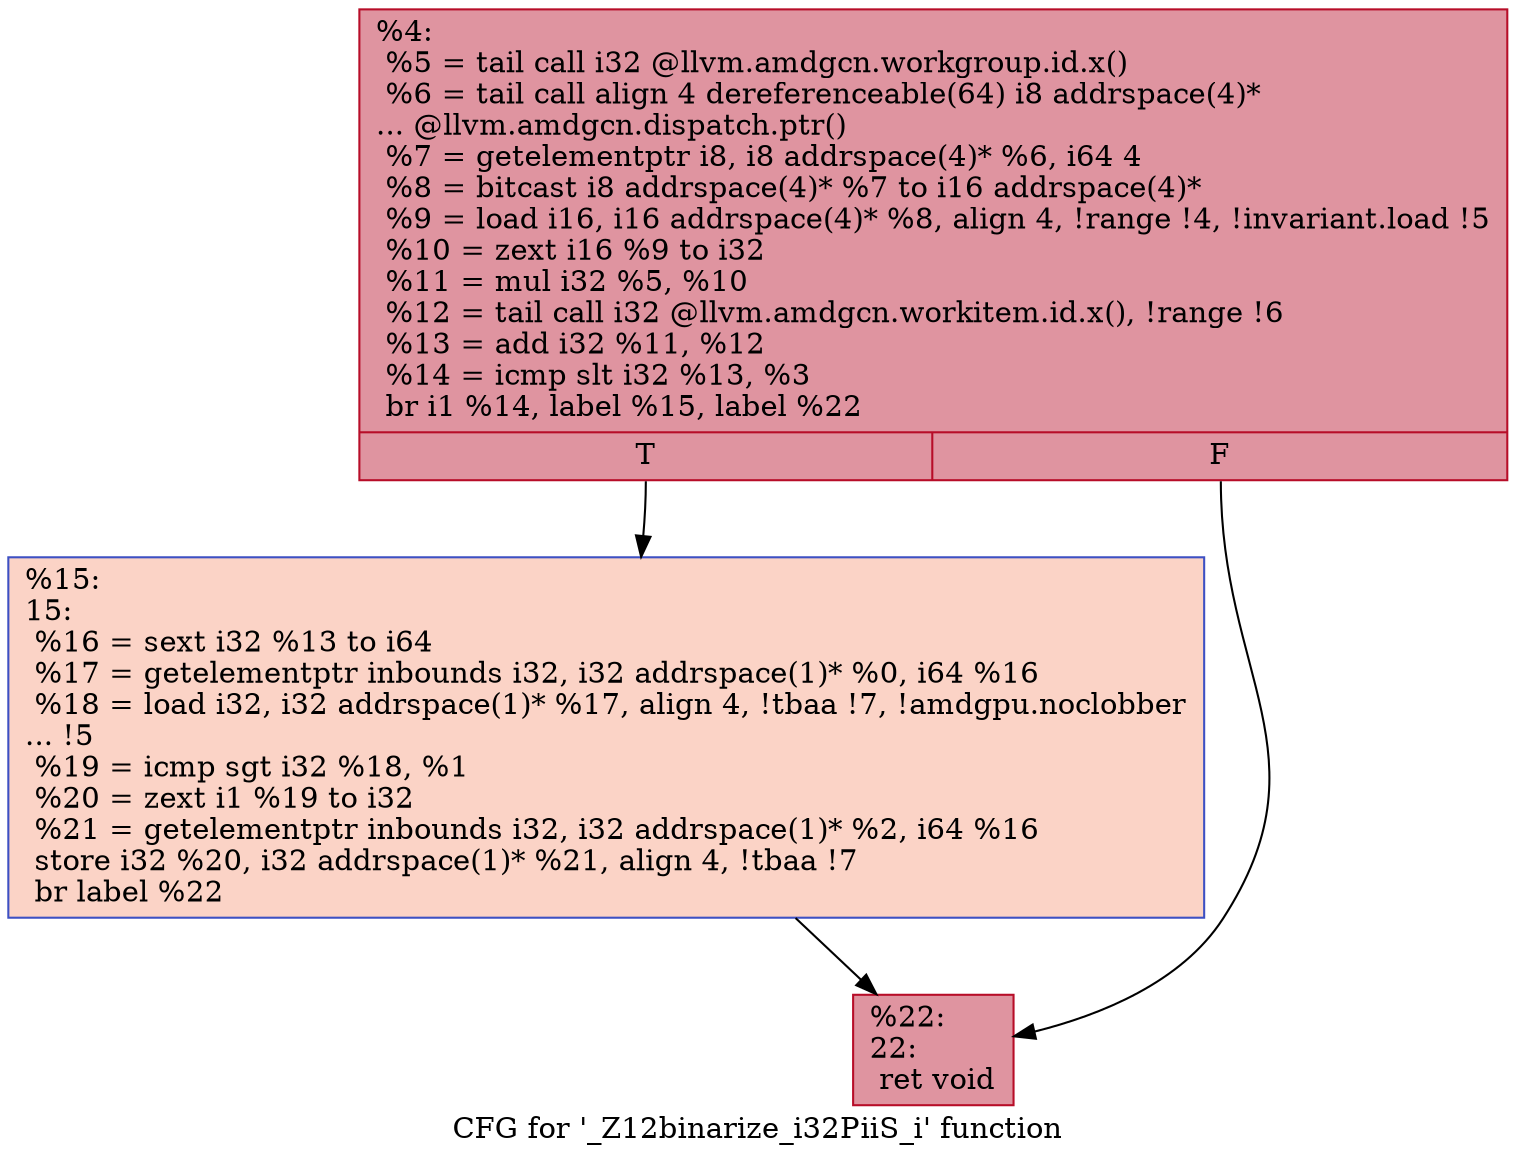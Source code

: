 digraph "CFG for '_Z12binarize_i32PiiS_i' function" {
	label="CFG for '_Z12binarize_i32PiiS_i' function";

	Node0x62e0050 [shape=record,color="#b70d28ff", style=filled, fillcolor="#b70d2870",label="{%4:\l  %5 = tail call i32 @llvm.amdgcn.workgroup.id.x()\l  %6 = tail call align 4 dereferenceable(64) i8 addrspace(4)*\l... @llvm.amdgcn.dispatch.ptr()\l  %7 = getelementptr i8, i8 addrspace(4)* %6, i64 4\l  %8 = bitcast i8 addrspace(4)* %7 to i16 addrspace(4)*\l  %9 = load i16, i16 addrspace(4)* %8, align 4, !range !4, !invariant.load !5\l  %10 = zext i16 %9 to i32\l  %11 = mul i32 %5, %10\l  %12 = tail call i32 @llvm.amdgcn.workitem.id.x(), !range !6\l  %13 = add i32 %11, %12\l  %14 = icmp slt i32 %13, %3\l  br i1 %14, label %15, label %22\l|{<s0>T|<s1>F}}"];
	Node0x62e0050:s0 -> Node0x62e1f60;
	Node0x62e0050:s1 -> Node0x62e1ff0;
	Node0x62e1f60 [shape=record,color="#3d50c3ff", style=filled, fillcolor="#f59c7d70",label="{%15:\l15:                                               \l  %16 = sext i32 %13 to i64\l  %17 = getelementptr inbounds i32, i32 addrspace(1)* %0, i64 %16\l  %18 = load i32, i32 addrspace(1)* %17, align 4, !tbaa !7, !amdgpu.noclobber\l... !5\l  %19 = icmp sgt i32 %18, %1\l  %20 = zext i1 %19 to i32\l  %21 = getelementptr inbounds i32, i32 addrspace(1)* %2, i64 %16\l  store i32 %20, i32 addrspace(1)* %21, align 4, !tbaa !7\l  br label %22\l}"];
	Node0x62e1f60 -> Node0x62e1ff0;
	Node0x62e1ff0 [shape=record,color="#b70d28ff", style=filled, fillcolor="#b70d2870",label="{%22:\l22:                                               \l  ret void\l}"];
}

